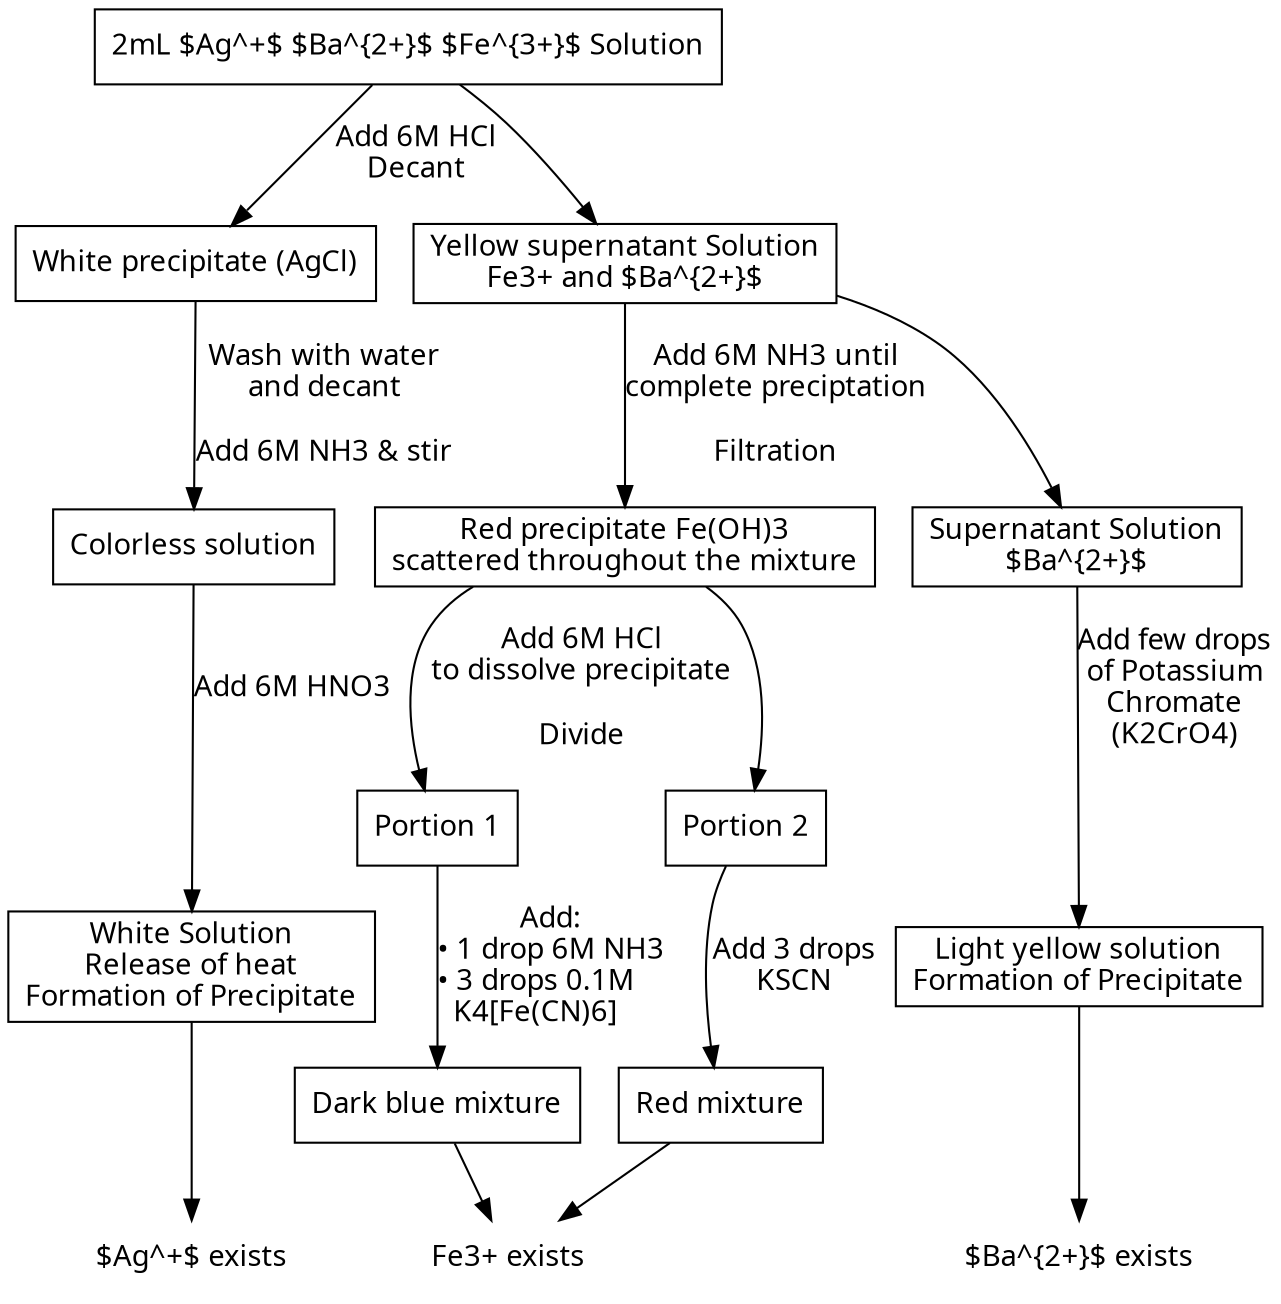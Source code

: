 digraph html {
  node [shape=record fontname="sans"];
  edge [fontname="sans"];
  og [label="2mL $Ag^+$ $Ba^\{2+\}$ $Fe^\{3+\}$ Solution"];


  ag_p [label="White precipitate (AgCl)\n"];
  ag_p_amm [label="Colorless solution"];
  ag_p_amm_nit [label="White Solution\nRelease of heat\nFormation of Precipitate"];
  ag_x [shape="plaintext" label="$Ag^+$ exists"];


  ag_p         -> ag_p_amm     [label="Wash with water\nand decant\n\nAdd 6M NH3 & stir"];
  ag_p_amm     -> ag_p_amm_nit [label="Add 6M HNO3"];
  ag_p_amm_nit -> ag_x;


  sup1 [label="Yellow supernatant Solution\nFe3+ and $Ba^\{2+\}$"];
  fe_p [label="Red precipitate Fe(OH)3\nscattered throughout the mixture"];
  sup2 [label="Supernatant Solution\n$Ba^\{2+\}$"];

  sup1 -> fe_p [label="Add 6M NH3 until\ncomplete preciptation\n\nFiltration\n"];
  sup1 -> sup2;

  first [label="" shape="plaintext"];

  og -> ag_p [label="Add 6M HCl\nDecant"];
  og -> sup1;

  fe_p_1 [label="Portion 1"];
  fe_p_2 [label="Portion 2"];
  fe_p -> fe_p_1 [label="Add 6M HCl\nto dissolve precipitate\n\nDivide"];
  fe_p -> fe_p_2;

  fe_kscn [label="Red mixture"];
  fe_amm_cya [label="Dark blue mixture"];

  fe_p_1 -> fe_amm_cya [label="Add:\n• 1 drop 6M NH3\l• 3 drops 0.1M\l  K4[Fe(CN)6]\l"];
  fe_p_2 -> fe_kscn    [label="Add 3 drops\nKSCN"];

  fe_x [shape="plaintext" label="Fe3+ exists"];

  {fe_kscn fe_amm_cya} -> fe_x;


  ba_sol [label="Light yellow solution\nFormation of Precipitate"];
  sup2 -> ba_sol [label="Add few drops\nof Potassium\nChromate\n(K2CrO4)"];
  ba_x [label="$Ba^\{2+\}$ exists" shape="plaintext"];
  ba_sol -> ba_x;

  {rank=same ba_x fe_x ag_x}




}
